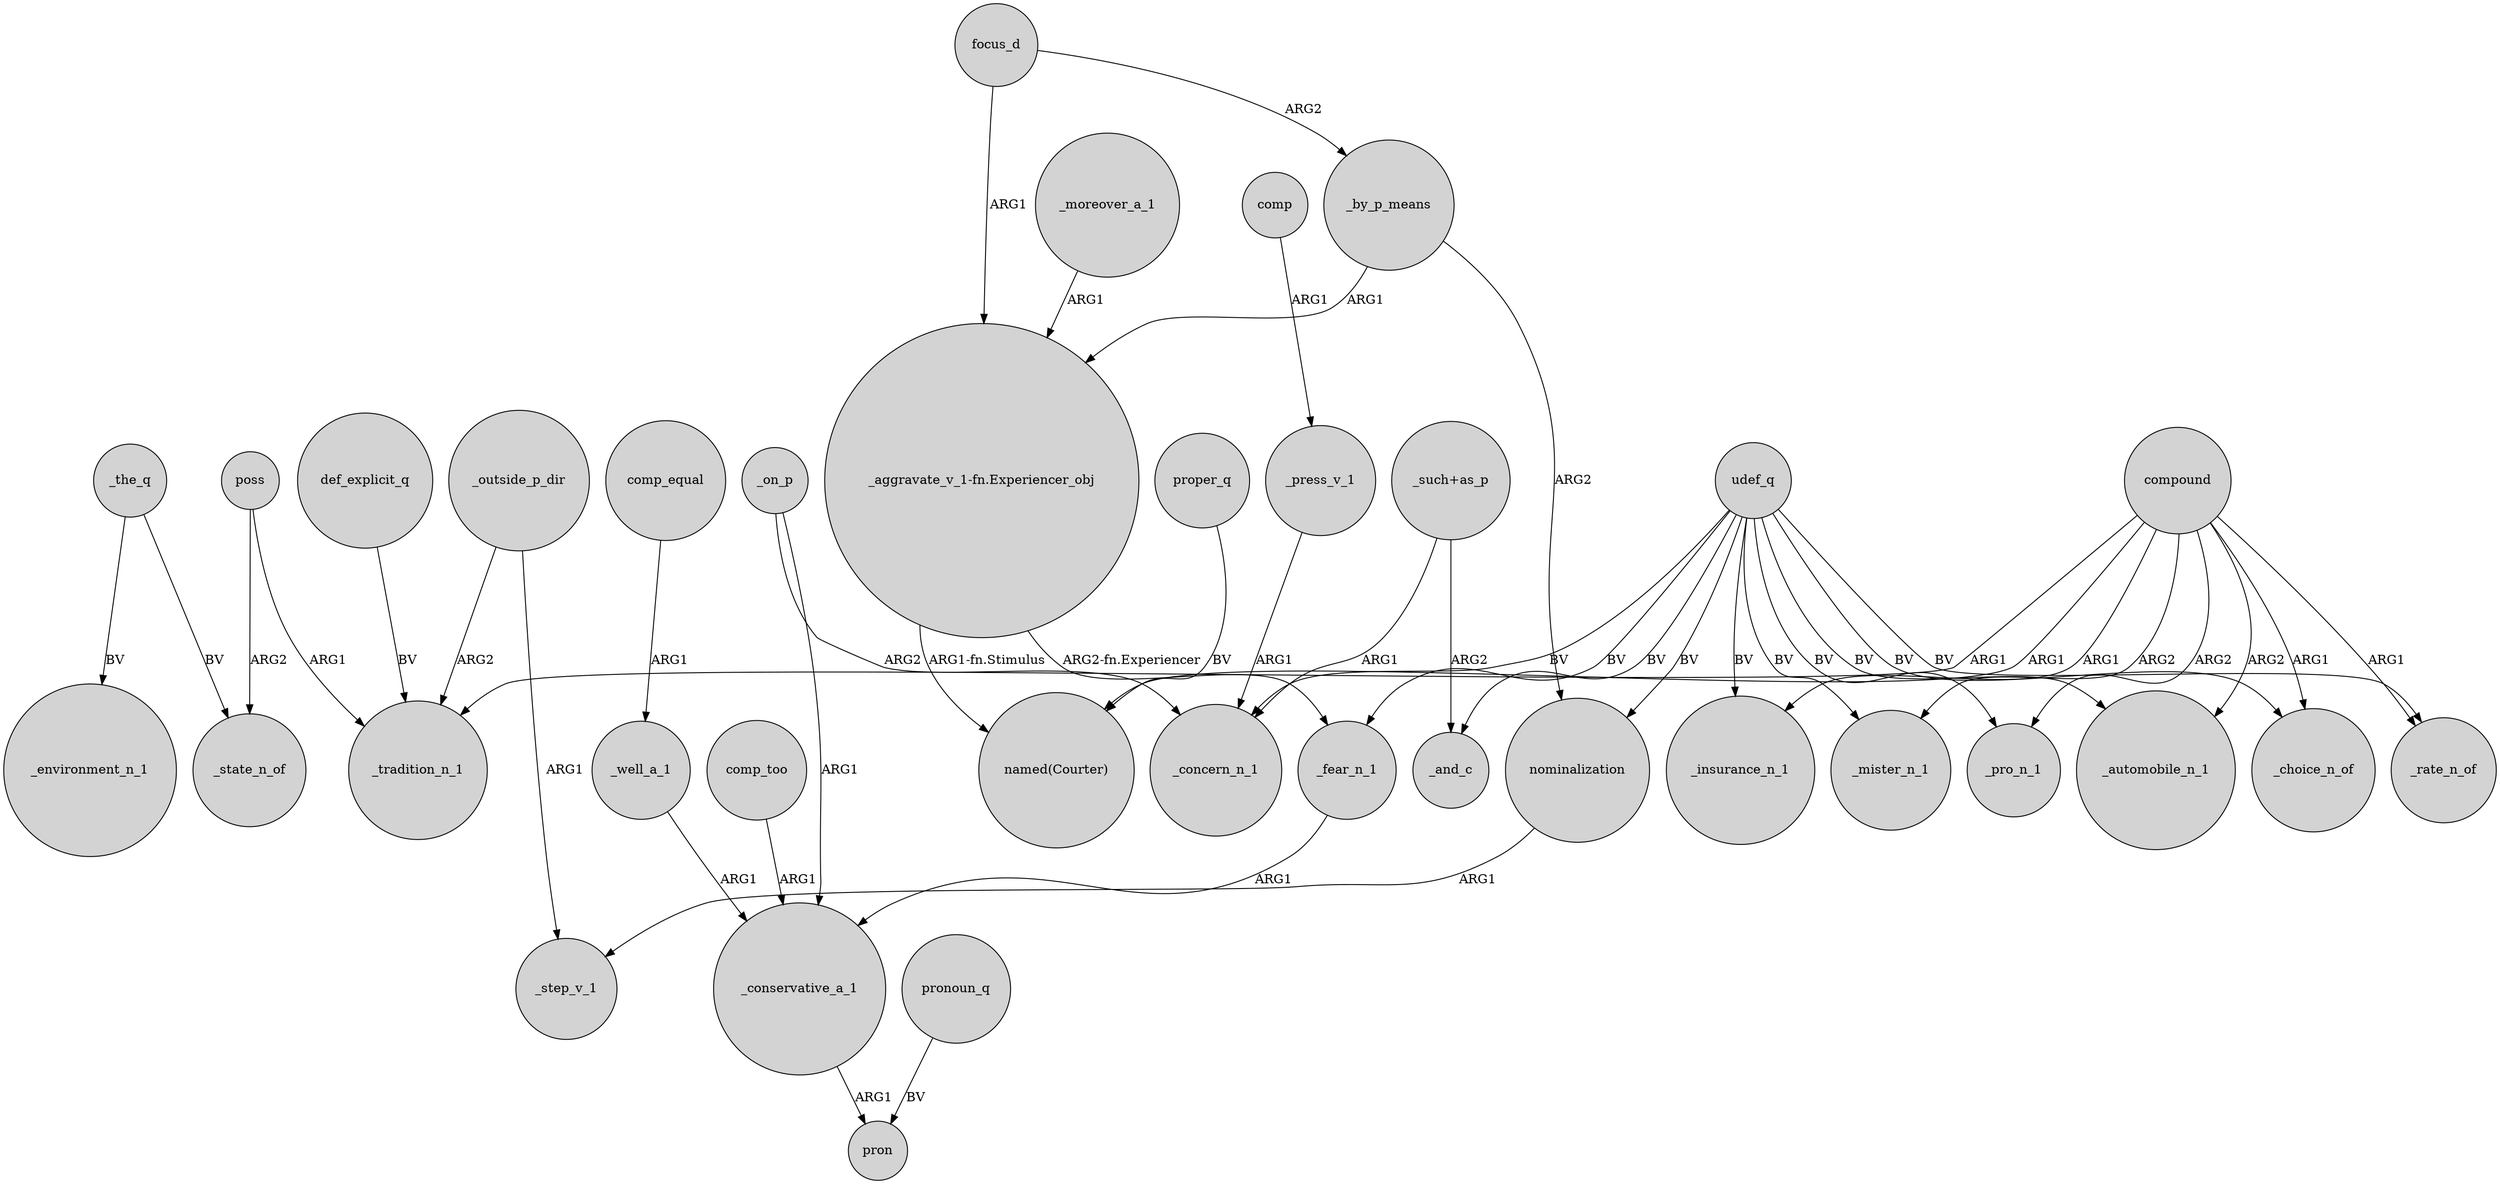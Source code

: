 digraph {
	node [shape=circle style=filled]
	compound -> _insurance_n_1 [label=ARG1]
	compound -> _tradition_n_1 [label=ARG1]
	nominalization -> _step_v_1 [label=ARG1]
	_by_p_means -> nominalization [label=ARG2]
	def_explicit_q -> _tradition_n_1 [label=BV]
	_conservative_a_1 -> pron [label=ARG1]
	_well_a_1 -> _conservative_a_1 [label=ARG1]
	_the_q -> _environment_n_1 [label=BV]
	_outside_p_dir -> _step_v_1 [label=ARG1]
	_by_p_means -> "_aggravate_v_1-fn.Experiencer_obj" [label=ARG1]
	poss -> _tradition_n_1 [label=ARG1]
	"_aggravate_v_1-fn.Experiencer_obj" -> "named(Courter)" [label="ARG1-fn.Stimulus"]
	udef_q -> _insurance_n_1 [label=BV]
	compound -> _mister_n_1 [label=ARG2]
	udef_q -> _automobile_n_1 [label=BV]
	compound -> _pro_n_1 [label=ARG2]
	poss -> _state_n_of [label=ARG2]
	focus_d -> _by_p_means [label=ARG2]
	udef_q -> _mister_n_1 [label=BV]
	compound -> _rate_n_of [label=ARG1]
	compound -> "named(Courter)" [label=ARG1]
	udef_q -> _rate_n_of [label=BV]
	_the_q -> _state_n_of [label=BV]
	focus_d -> "_aggravate_v_1-fn.Experiencer_obj" [label=ARG1]
	_moreover_a_1 -> "_aggravate_v_1-fn.Experiencer_obj" [label=ARG1]
	_on_p -> _concern_n_1 [label=ARG2]
	udef_q -> _fear_n_1 [label=BV]
	_fear_n_1 -> _conservative_a_1 [label=ARG1]
	comp_equal -> _well_a_1 [label=ARG1]
	pronoun_q -> pron [label=BV]
	comp -> _press_v_1 [label=ARG1]
	"_such+as_p" -> _and_c [label=ARG2]
	compound -> _choice_n_of [label=ARG1]
	udef_q -> _choice_n_of [label=BV]
	_on_p -> _conservative_a_1 [label=ARG1]
	_press_v_1 -> _concern_n_1 [label=ARG1]
	compound -> _automobile_n_1 [label=ARG2]
	udef_q -> _pro_n_1 [label=BV]
	udef_q -> _concern_n_1 [label=BV]
	"_aggravate_v_1-fn.Experiencer_obj" -> _fear_n_1 [label="ARG2-fn.Experiencer"]
	proper_q -> "named(Courter)" [label=BV]
	comp_too -> _conservative_a_1 [label=ARG1]
	udef_q -> nominalization [label=BV]
	udef_q -> _and_c [label=BV]
	"_such+as_p" -> _concern_n_1 [label=ARG1]
	_outside_p_dir -> _tradition_n_1 [label=ARG2]
}
